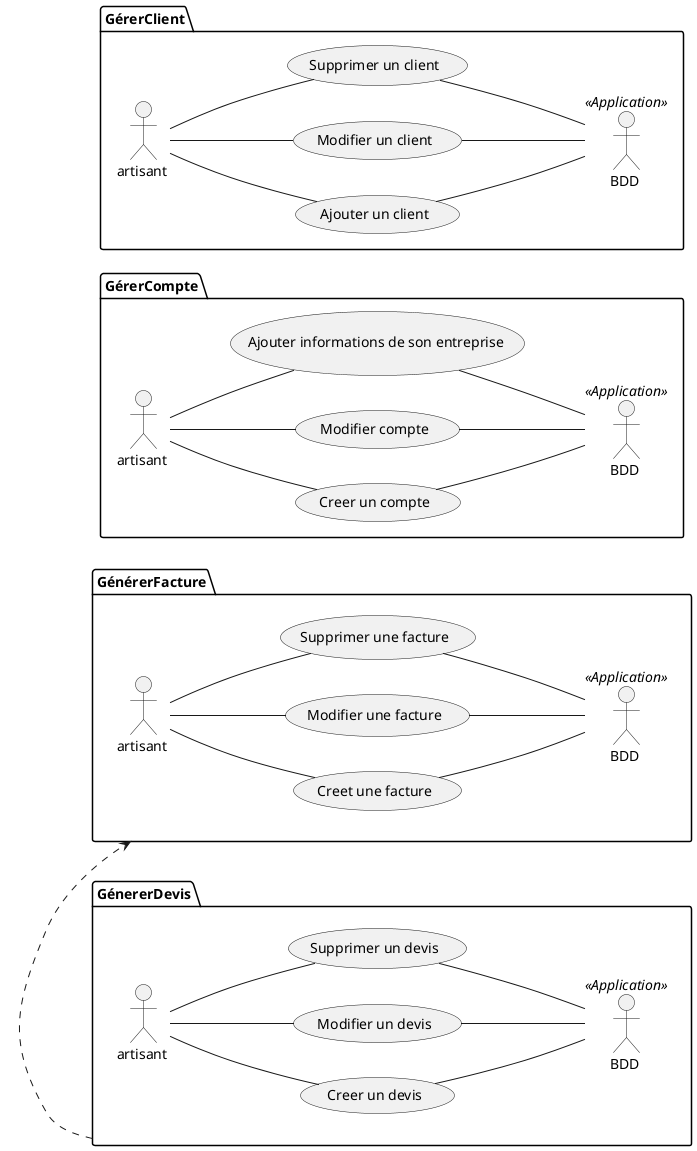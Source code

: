 @startuml
left to right direction
package GérerCompte{
    :artisant : as a
    :BDD : as b << Application >>
    usecase "Creer un compte" as UC1
    usecase "Modifier compte" as UC2
    usecase "Ajouter informations de son entreprise " as UC3
    a -- UC1
    UC1 -- b
    a -- UC2
    UC2 -- b
    a -- UC3
    UC3 -- b
}

package GénérerFacture{
    :artisant : as r
    :BDD : as d << Application >>
    usecase "Creet une facture" as UC4
    usecase "Modifier une facture" as UC5
    usecase "Supprimer une facture" as UC6
    r -- UC4
    UC4 -- d
    r -- UC5
    UC5 -- d
    r -- UC6
    UC6 -- d
}
package GénererDevis{
    :artisant : as t
    :BDD : as dd << Application >>
    usecase "Creer un devis" as UC7
    usecase "Modifier un devis" as UC8
    usecase "Supprimer un devis" as UC9
    t -- UC7
    UC7 -- dd
    t -- UC8
    UC8 -- dd
    t -- UC9
    UC9 -- dd
}
GénererDevis .>  GénérerFacture
package GérerClient{
    :artisant : as s
    :BDD : as B << Application >>
    usecase "Ajouter un client" as UC10
    usecase "Modifier un client" as UC11
    usecase "Supprimer un client" as UC12
    s -- UC10
    UC10 -- B
    s -- UC11
    UC11 -- B 
    s -- UC12
    UC12 -- B
}
@enduml